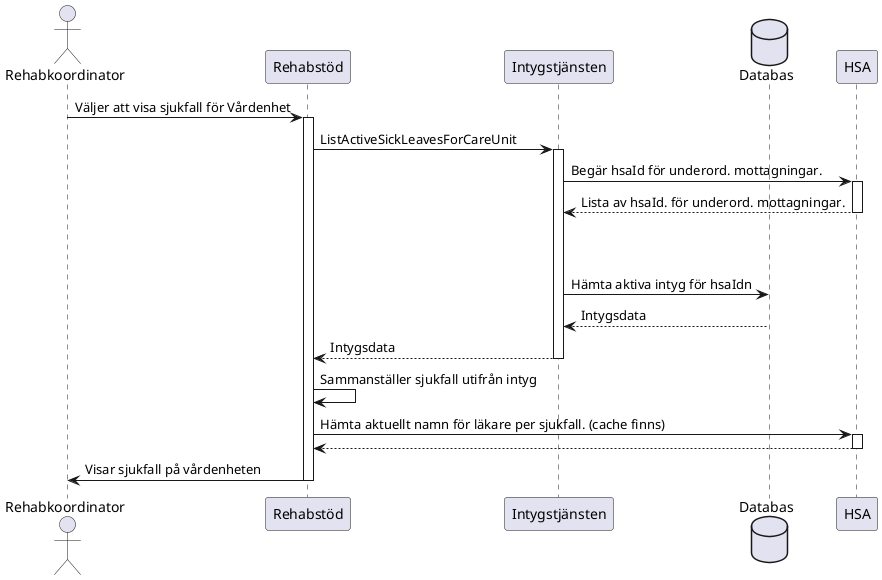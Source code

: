 @startuml
actor Rehabkoordinator
Rehabkoordinator -> Rehabstöd: Väljer att visa sjukfall för Vårdenhet
activate Rehabstöd
    Rehabstöd -> Intygstjänsten: ListActiveSickLeavesForCareUnit

    database Databas
    activate Intygstjänsten
        Intygstjänsten -> HSA: Begär hsaId för underord. mottagningar.
        activate HSA
            HSA --> Intygstjänsten: Lista av hsaId. för underord. mottagningar.
        deactivate HSA
        |||
        |||
        Intygstjänsten -> Databas: Hämta aktiva intyg för hsaIdn
        Databas --> Intygstjänsten: Intygsdata
        Intygstjänsten --> Rehabstöd: Intygsdata
    deactivate Intygstjänsten
    Rehabstöd -> Rehabstöd: Sammanställer sjukfall utifrån intyg
    Rehabstöd -> HSA: Hämta aktuellt namn för läkare per sjukfall. (cache finns)
    activate HSA
    HSA --> Rehabstöd:
    deactivate HSA
    Rehabstöd -> Rehabkoordinator: Visar sjukfall på vårdenheten
deactivate Rehabstöd
@enduml